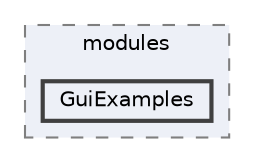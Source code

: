 digraph "QConfigurableDashboard/src/modules/GuiExamples"
{
 // LATEX_PDF_SIZE
  bgcolor="transparent";
  edge [fontname=Helvetica,fontsize=10,labelfontname=Helvetica,labelfontsize=10];
  node [fontname=Helvetica,fontsize=10,shape=box,height=0.2,width=0.4];
  compound=true
  subgraph clusterdir_690347e6b0dacd01722479c0bb2e4598 {
    graph [ bgcolor="#edf0f7", pencolor="grey50", label="modules", fontname=Helvetica,fontsize=10 style="filled,dashed", URL="dir_690347e6b0dacd01722479c0bb2e4598.html",tooltip=""]
  dir_c1b7b5bc448932e78224b54aaa5895c6 [label="GuiExamples", fillcolor="#edf0f7", color="grey25", style="filled,bold", URL="dir_c1b7b5bc448932e78224b54aaa5895c6.html",tooltip=""];
  }
}
